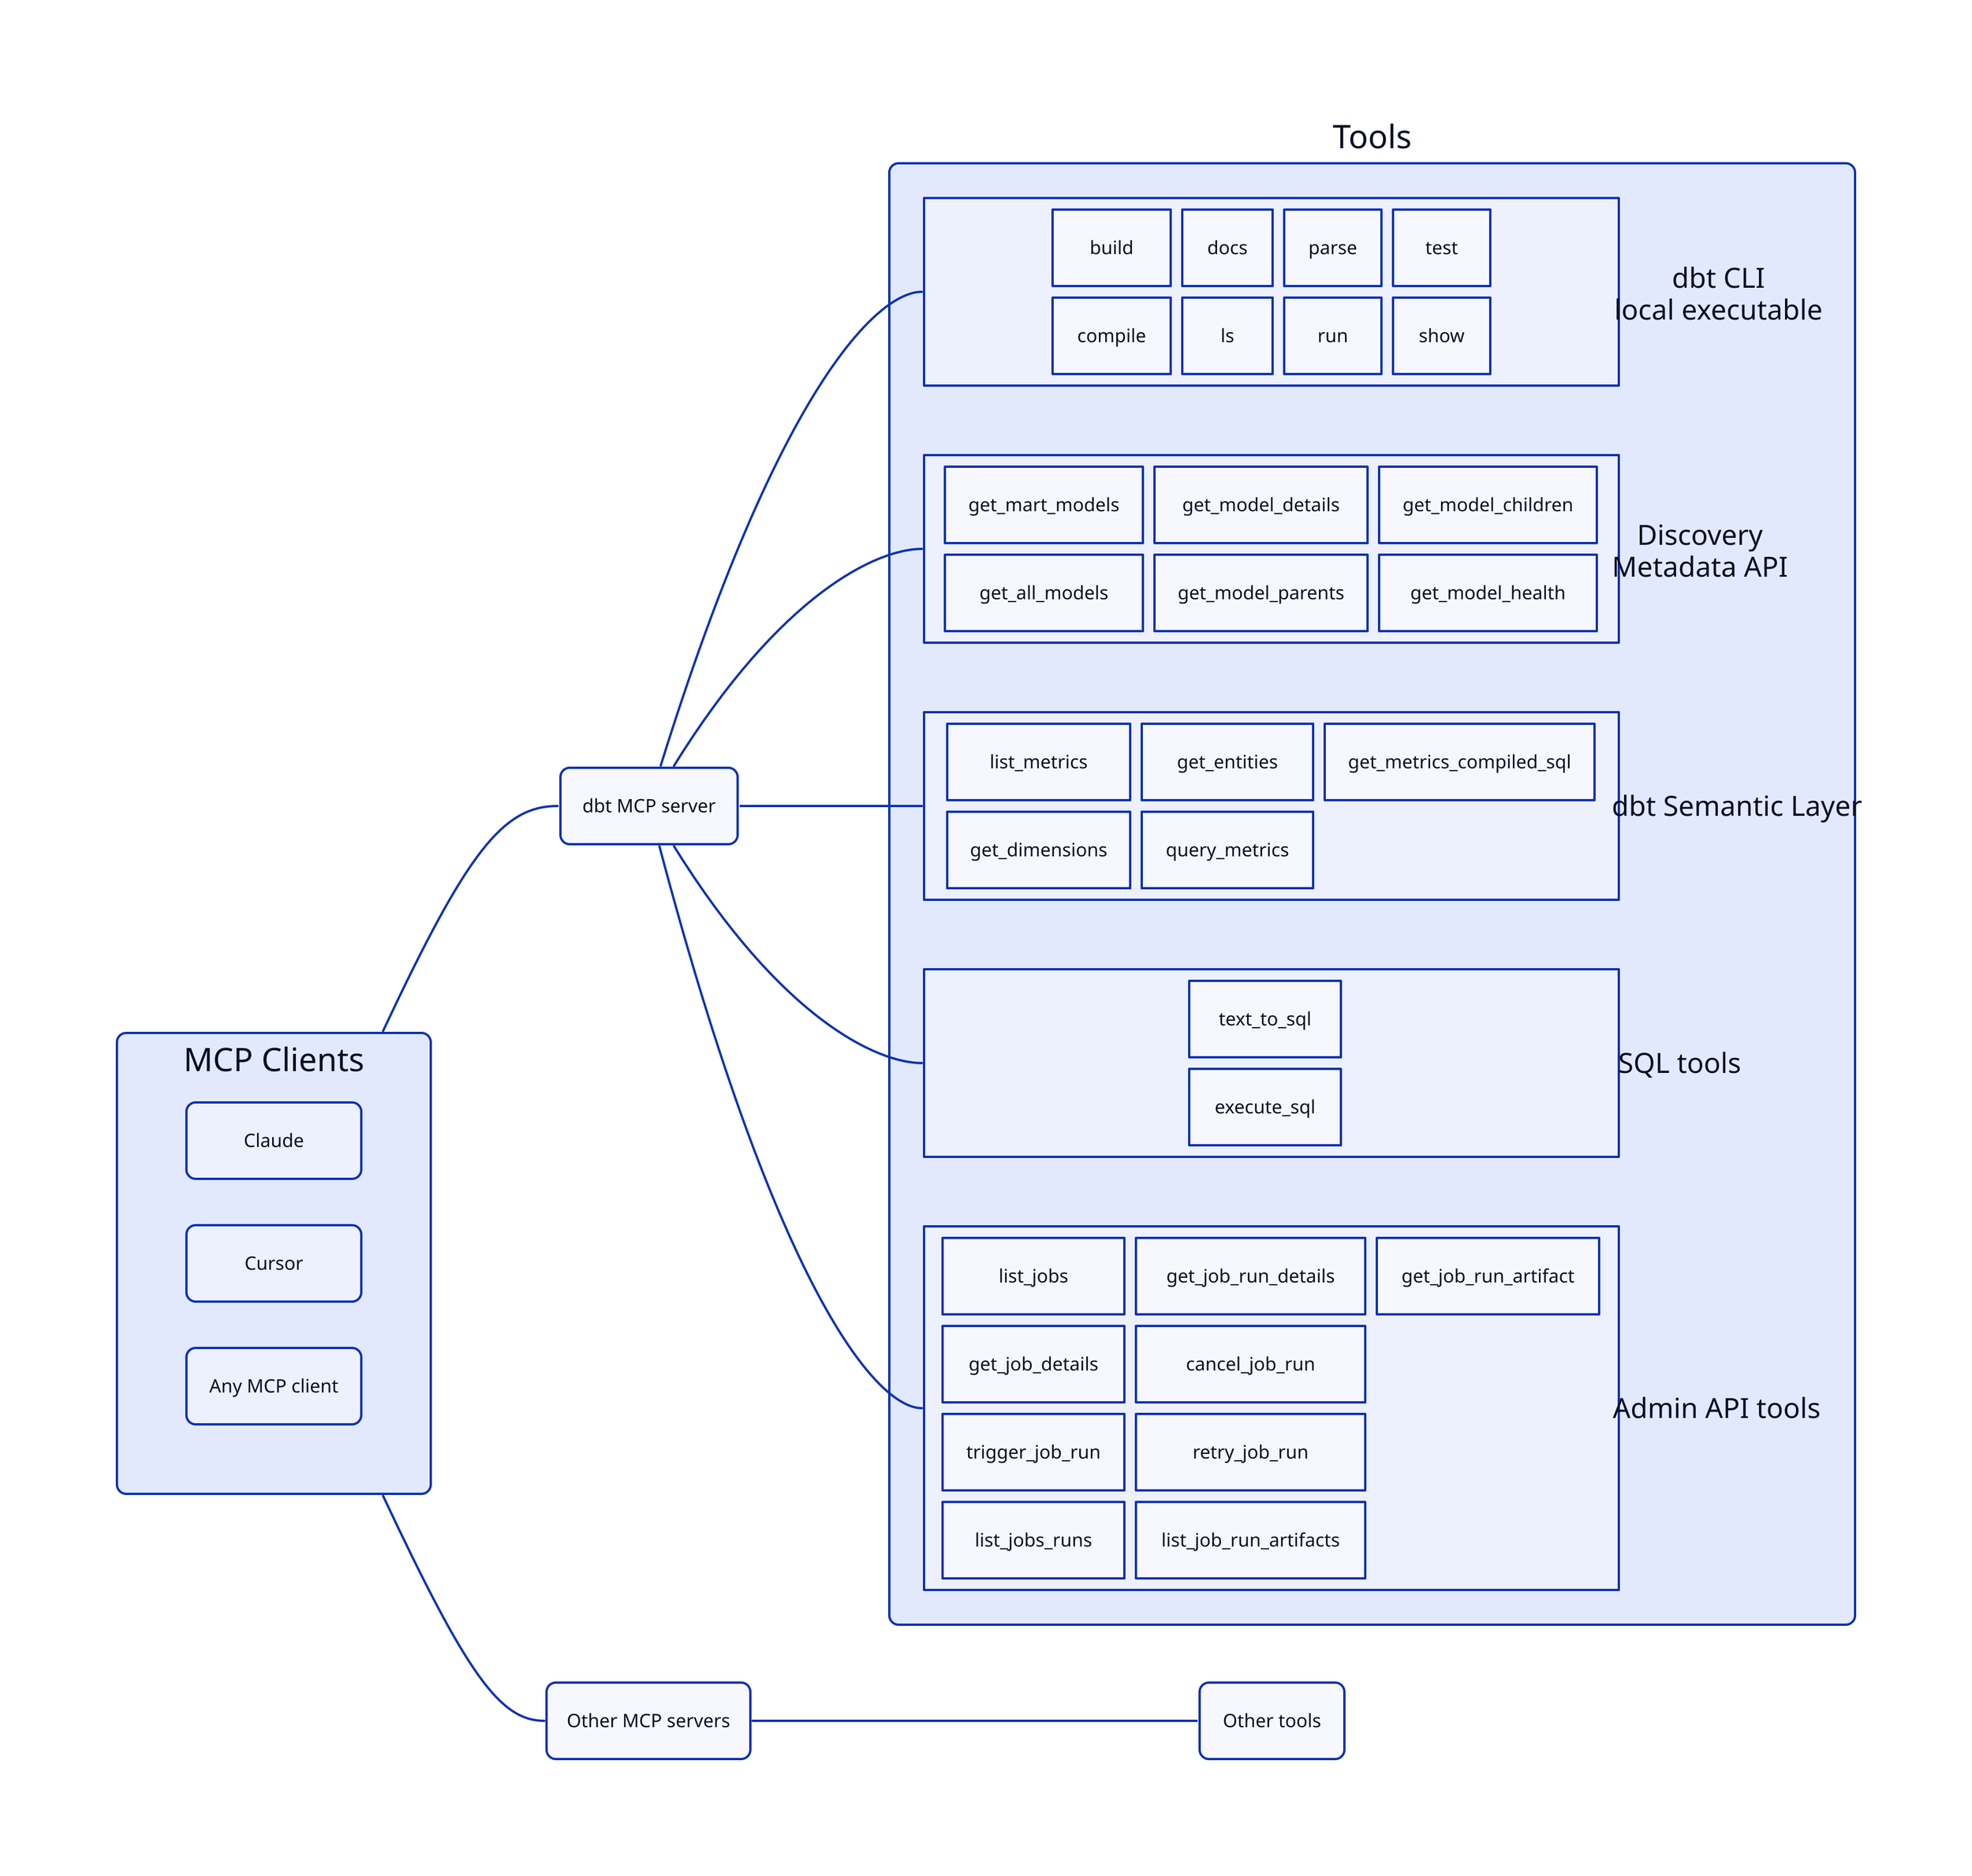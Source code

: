 vars: {
  d2-config: {
    layout-engine: elk
  }
}

direction: right
*.style.border-radius: 8

classes: {
  container: {
    grid-columns: 2
    grid-rows: 2
    grid-gap: 10
    width: 600
    *.style.border-radius: 8
  }

  big-container: {
    grid-columns: 2
    grid-rows: 4
    grid-gap: 10
    width: 600
    *.style.border-radius: 8
  }
}

mcp: dbt MCP server

tools: Tools {
  cli: dbt CLI\nlocal executable {
    label.near: outside-right-center
    class: container
    build
    compile
    docs
    ls
    parse
    run
    test
    show
  }

  discovery: Discovery\nMetadata API {
    label.near: outside-right-center
    class: container
    get_mart_models
    get_all_models
    get_model_details
    get_model_parents
    get_model_children
    get_model_health
  }

  sl: dbt Semantic Layer {
    label.near: outside-right-center
    class: container
    list_metrics
    get_dimensions
    get_entities
    query_metrics
    get_metrics_compiled_sql
  }

  sql: SQL tools {
    label.near: outside-right-center
    class: container
    text_to_sql
    execute_sql
  }

  admin: Admin API tools {
    label.near: outside-right-center
    class: big-container
    list_jobs
    get_job_details
    trigger_job_run
    list_jobs_runs
    get_job_run_details
    cancel_job_run
    retry_job_run
    list_job_run_artifacts
    get_job_run_artifact
  }
}

mcp -- tools.*

clients: MCP Clients {
  grid-columns: 1
  *.style.border-radius: 8
  Claude
  Cursor
  mcp_clients: Any MCP client
}

other_mcp: Other MCP servers
other_tools: Other tools

clients -- mcp
clients -- other_mcp
other_mcp -- other_tools
